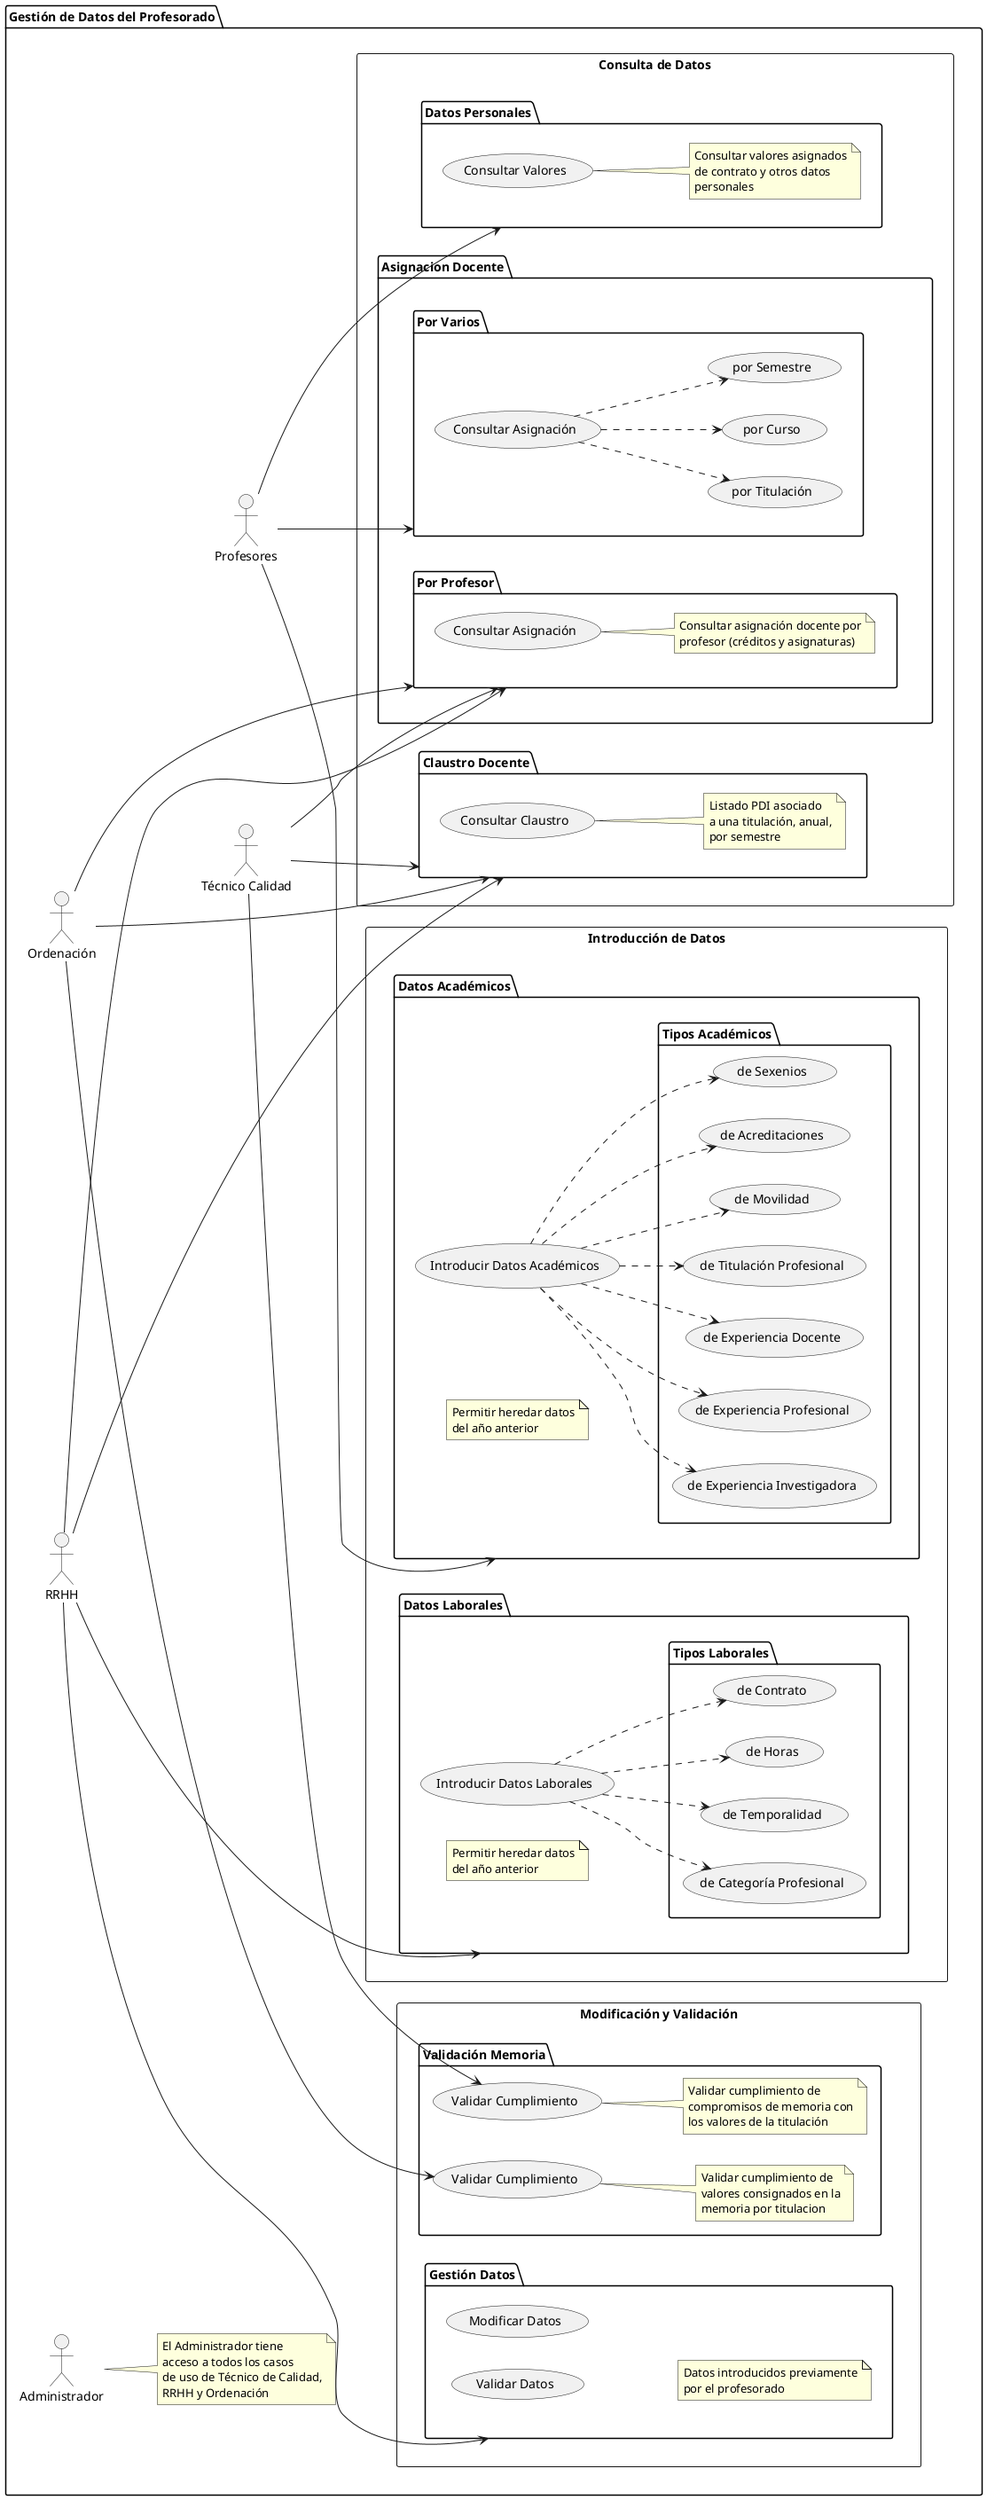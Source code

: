 @startuml
left to right direction

package "Gestión de Datos del Profesorado" {
    actor "Profesores" as prof
    actor "Ordenación" as ord
    actor "Técnico Calidad" as tec
    actor "RRHH" as rrhh
    actor "Administrador" as admin
    
    together {
        rectangle "Introducción de Datos" {
            package "Datos Académicos" as datosAcadPackage {
                usecase "Introducir Datos Académicos" as datosAcad
                
                package "Tipos Académicos" {
                    usecase "de Experiencia Docente" as expDoc
                    usecase "de Experiencia Profesional" as expProf
                    usecase "de Experiencia Investigadora" as expInv
                    usecase "de Sexenios" as sexenios
                    usecase "de Acreditaciones" as acred
                    usecase "de Movilidad" as mov
                    usecase "de Titulación Profesional" as titProf
                }
                note "Permitir heredar datos\ndel año anterior" as notaDatosAcad
            }
            
            package "Datos Laborales" as datosLabPackage {
                usecase "Introducir Datos Laborales" as datosLab
                
                package "Tipos Laborales" {
                    usecase "de Contrato" as contrato
                    usecase "de Horas" as horas
                    usecase "de Temporalidad" as temp
                    usecase "de Categoría Profesional" as catProf
                }
                note "Permitir heredar datos\ndel año anterior" as notaDatosLab
            }
        }
        
        rectangle "Consulta de Datos" {
            package "Datos Personales" as datosPersonalesPackage {
                usecase "Consultar Valores" as consultaValores
                note right of consultaValores
                    Consultar valores asignados
                    de contrato y otros datos
                    personales
                end note
            }
            
            package "Asignacion Docente" as asignacionesDocentesPackage {
                together {
                    package "Por Varios" as porVarPackage {
                        usecase "Consultar Asignación" as consAsig
                        usecase "por Titulación" as porTit
                        usecase "por Curso" as porCurso
                        usecase "por Semestre" as porSem
                    }

                    package "Por Profesor" as porProfPackage {
                        usecase "Consultar Asignación" as consProf
                        note right of consProf
                            Consultar asignación docente por
                            profesor (créditos y asignaturas)
                        end note
                    }
                }
            }
            
            package "Claustro Docente" as claustroPackage {
                usecase "Consultar Claustro" as consClaustro
                note right of consClaustro
                    Listado PDI asociado
                    a una titulación, anual,
                    por semestre
                end note
            }
        }
        
        rectangle "Modificación y Validación" {
            package "Gestión Datos" as gestDatosPackage {
                usecase "Validar Datos"
                usecase "Modificar Datos"
                note "Datos introducidos previamente\npor el profesorado" as notaGestDatos
            }
            
            package "Validación Memoria" as valMemPackage {
                usecase "Validar Cumplimiento" as valCumpli1
                note right 
                    Validar cumplimiento de
                    valores consignados en la
                    memoria por titulacion
                end note
                usecase "Validar Cumplimiento" as valCumpli2
                note right 
                    Validar cumplimiento de
                    compromisos de memoria con
                    los valores de la titulación
                end note
            }
        }
    }
    
    ' Relaciones de datos académicos
    datosAcad ..> expDoc
    datosAcad ..> expProf
    datosAcad ..> expInv
    datosAcad ..> sexenios
    datosAcad ..> acred
    datosAcad ..> mov
    datosAcad ..> titProf
    
    ' Relaciones de datos laborales
    datosLab ..> contrato
    datosLab ..> horas
    datosLab ..> temp
    datosLab ..> catProf
    
    ' Relaciones de asignación por asignatura
    consAsig ..> porTit
    consAsig ..> porCurso
    consAsig ..> porSem
    
    ' Relaciones de actores
    prof --> datosAcadPackage
    prof --> datosPersonalesPackage
    prof --> porVarPackage

    rrhh ---> gestDatosPackage
    rrhh ---> datosLabPackage
    rrhh ---> claustroPackage
    rrhh ---> porProfPackage

    ord ---> claustroPackage
    ord ---> porProfPackage
    ord ---> valCumpli1

    tec --> claustroPackage
    tec --> porProfPackage
    tec --> valCumpli2
    
    note right of admin
        El Administrador tiene
        acceso a todos los casos
        de uso de Técnico de Calidad,
        RRHH y Ordenación
    end note
}
@enduml